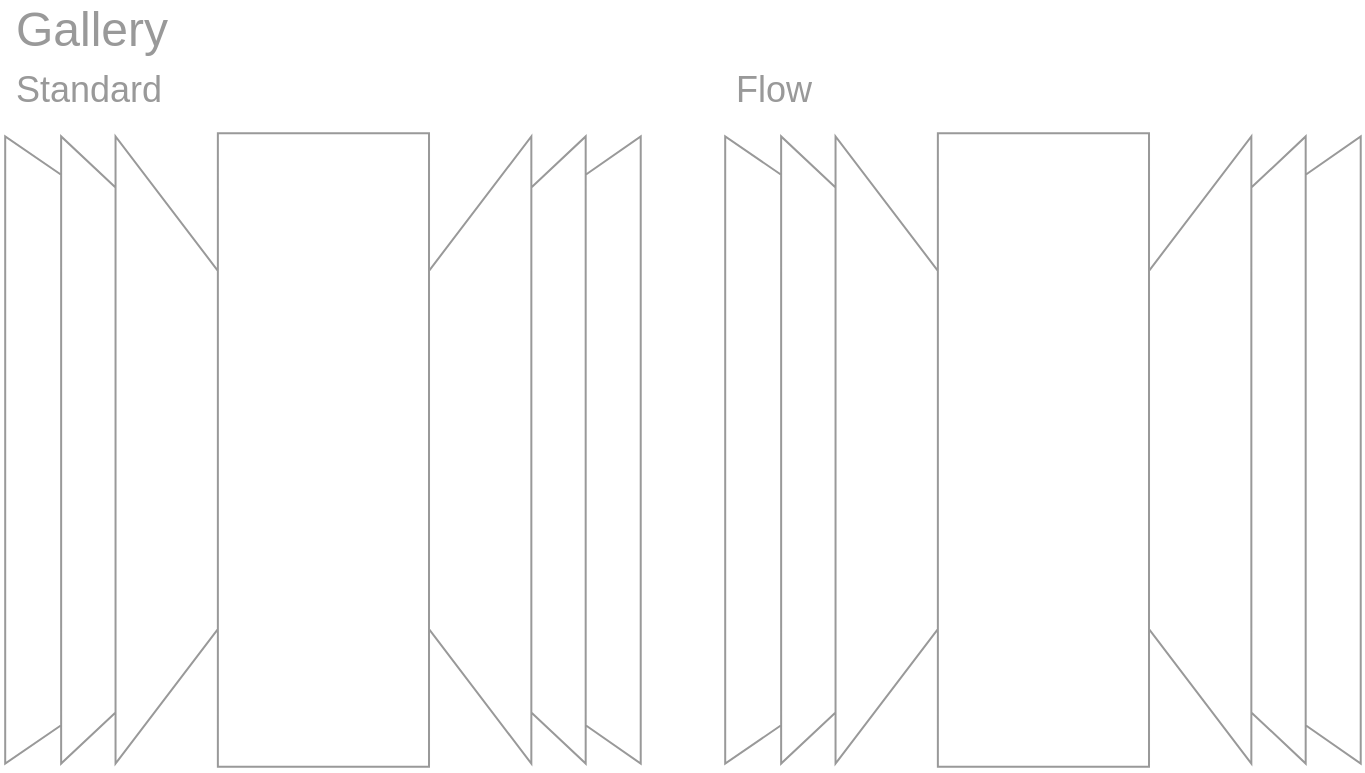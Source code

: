 <mxfile version="13.8.2" type="device"><diagram name="Page-1" id="c9db0220-8083-56f3-ca83-edcdcd058819"><mxGraphModel dx="898" dy="467" grid="1" gridSize="10" guides="1" tooltips="1" connect="1" arrows="1" fold="1" page="1" pageScale="1.5" pageWidth="826" pageHeight="1169" background="#ffffff" math="0" shadow="0"><root><mxCell id="0" style=";html=1;"/><mxCell id="1" style=";html=1;" parent="0"/><object label="Gallery" widget="label" id="fsYZOI2rv4Vp23KMb_vr-5"><mxCell style="html=1;shadow=0;dashed=0;shape=mxgraph.bootstrap.rect;strokeColor=none;fillColor=none;fontColor=#999999;align=left;spacingLeft=5;whiteSpace=wrap;rounded=0;fontSize=24;" parent="1" vertex="1"><mxGeometry x="40" y="40" width="200" height="20" as="geometry"/></mxCell></object><object label="Standard" widget="label" id="xhpYy0nRoyrxzWpy1lZR-1"><mxCell style="html=1;shadow=0;dashed=0;shape=mxgraph.bootstrap.rect;strokeColor=none;fillColor=none;fontColor=#999999;align=left;spacingLeft=5;whiteSpace=wrap;rounded=0;fontSize=18;" parent="1" vertex="1"><mxGeometry x="40" y="70" width="200" height="20" as="geometry"/></mxCell></object><object label="" widget="gallery" binding="mygalleryimages" images="test1;test2;test3;test4;test5" type="standard" id="z2ZRDom968-Rs7UVzsdW-1"><mxCell style="verticalLabelPosition=bottom;shadow=0;dashed=0;align=center;html=1;verticalAlign=top;strokeWidth=1;shape=mxgraph.mockup.navigation.coverFlow;strokeColor=#999999;" vertex="1" parent="1"><mxGeometry x="40" y="100" width="320" height="320" as="geometry"/></mxCell></object><object label="Flow" widget="label" id="z2ZRDom968-Rs7UVzsdW-2"><mxCell style="html=1;shadow=0;dashed=0;shape=mxgraph.bootstrap.rect;strokeColor=none;fillColor=none;fontColor=#999999;align=left;spacingLeft=5;whiteSpace=wrap;rounded=0;fontSize=18;" vertex="1" parent="1"><mxGeometry x="400" y="70" width="200" height="20" as="geometry"/></mxCell></object><object label="" widget="gallery" binding="myflowgalleryimages" images="test1;test2;test3;test4;test5" type="flow" id="z2ZRDom968-Rs7UVzsdW-3"><mxCell style="verticalLabelPosition=bottom;shadow=0;dashed=0;align=center;html=1;verticalAlign=top;strokeWidth=1;shape=mxgraph.mockup.navigation.coverFlow;strokeColor=#999999;" vertex="1" parent="1"><mxGeometry x="400" y="100" width="320" height="320" as="geometry"/></mxCell></object></root></mxGraphModel></diagram></mxfile>